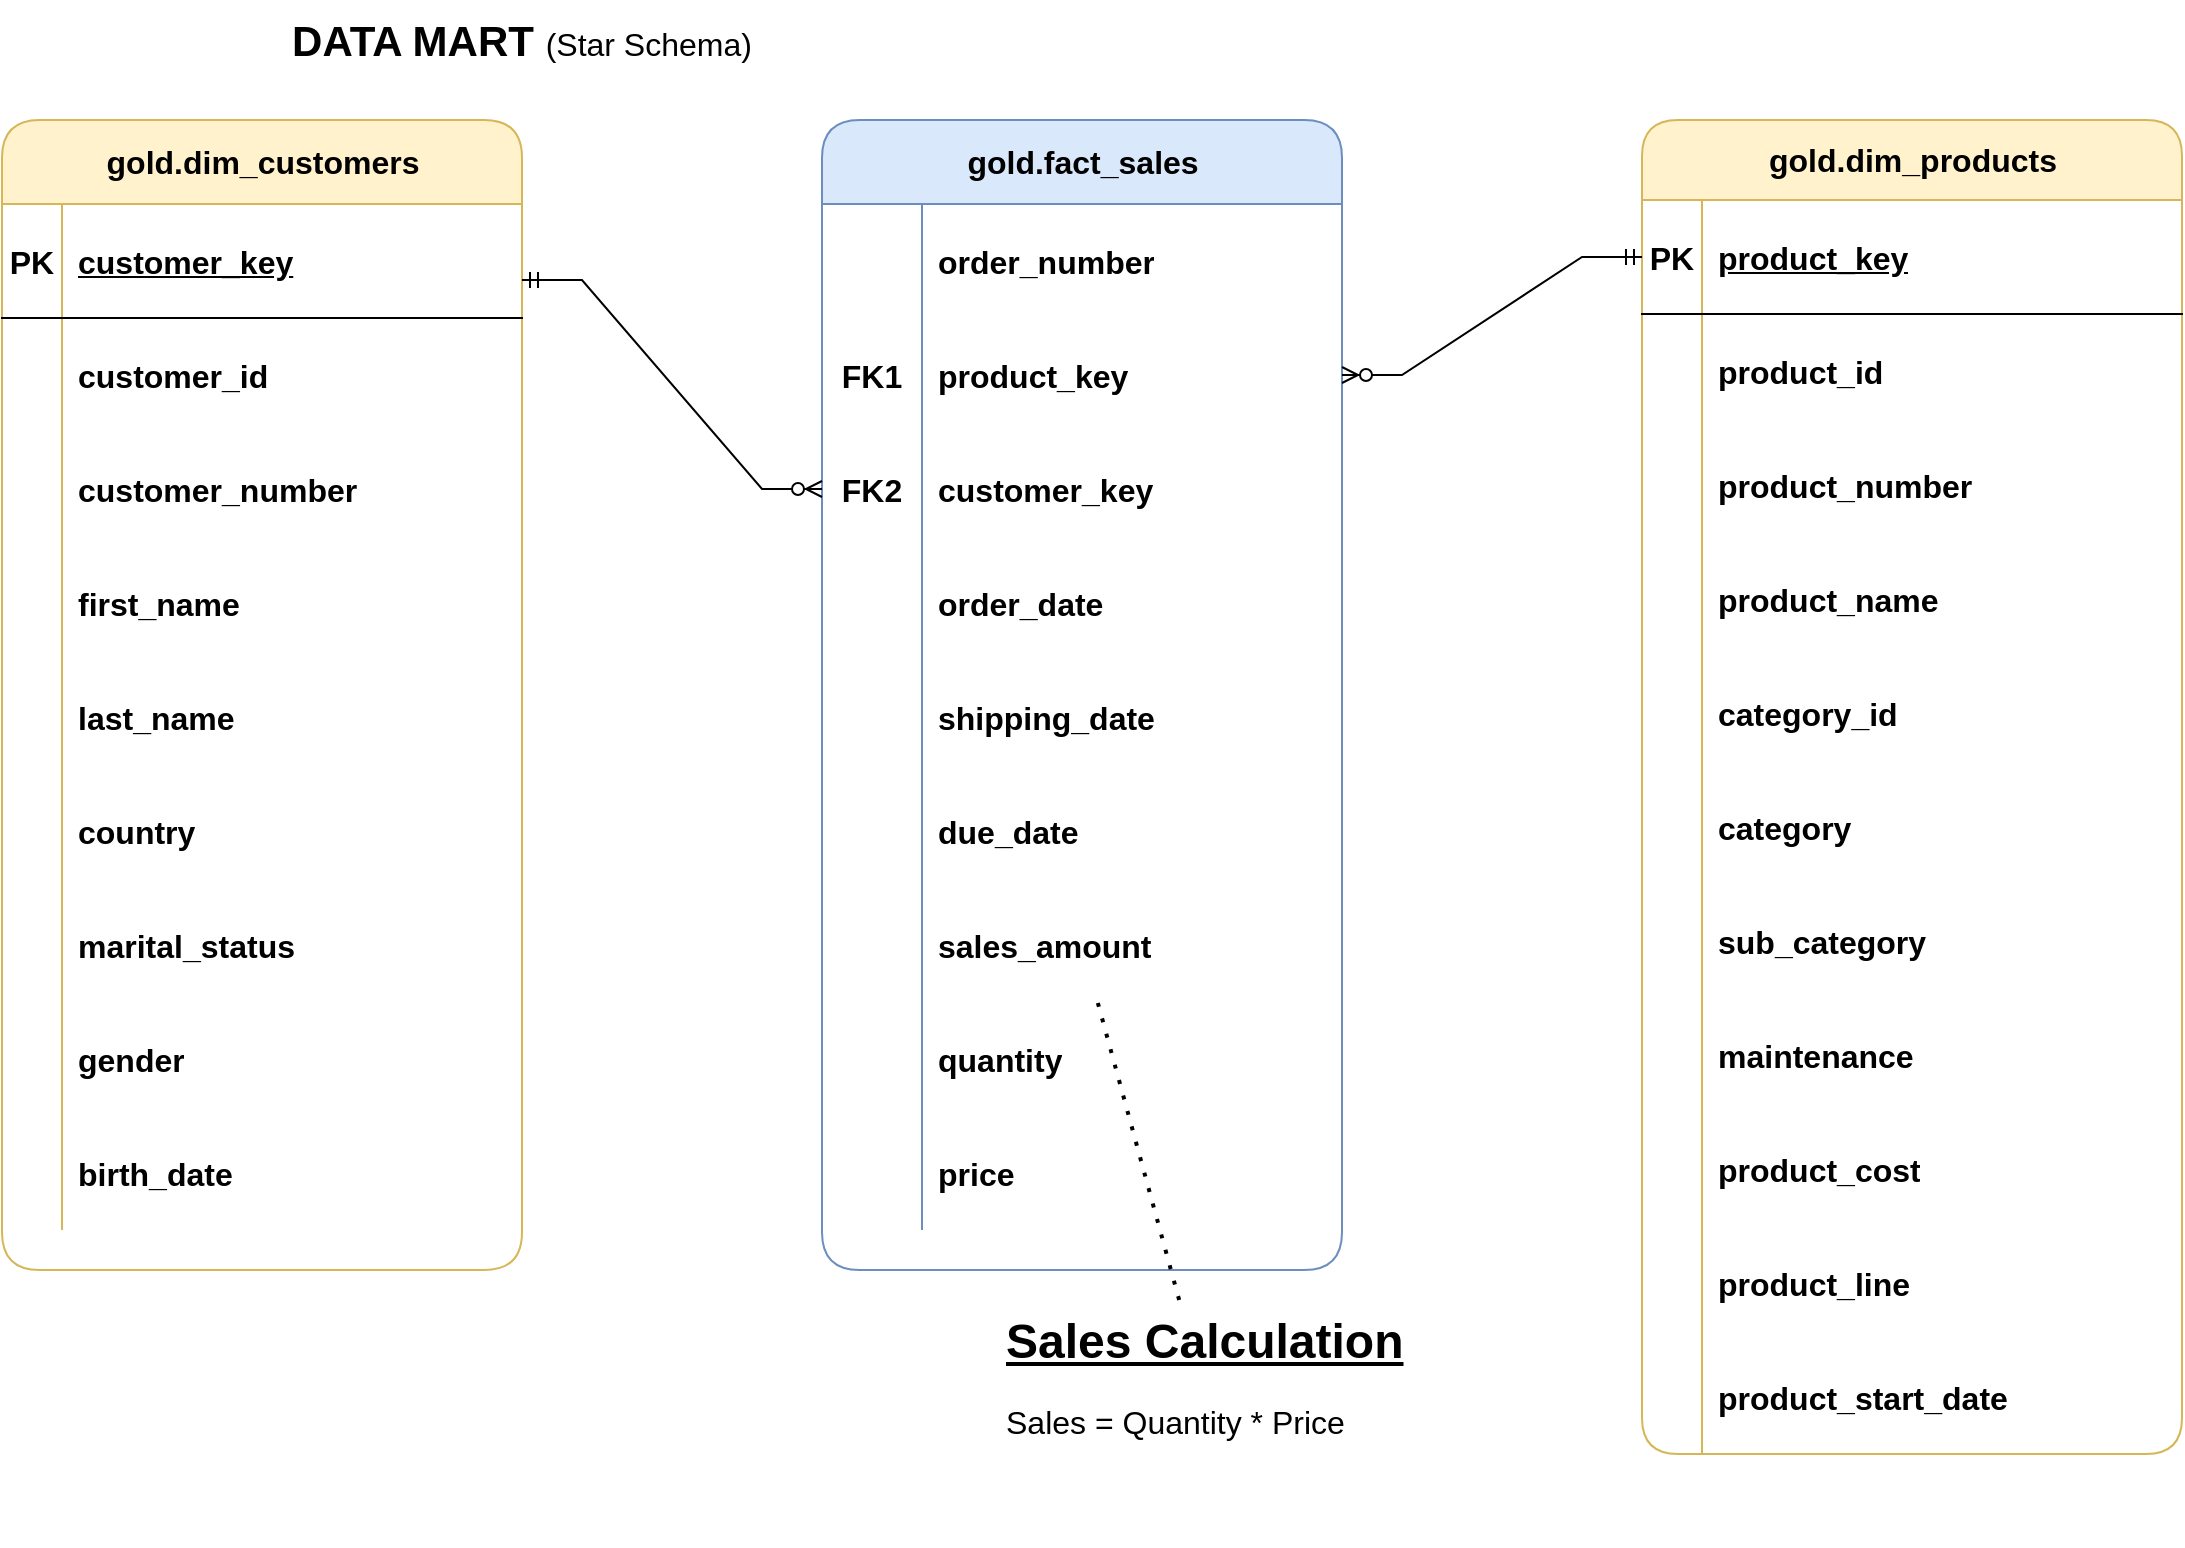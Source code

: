 <mxfile version="28.0.6">
  <diagram name="Page-1" id="XyInJ9CoVF9aHBhC0hyi">
    <mxGraphModel dx="1623" dy="747" grid="1" gridSize="10" guides="1" tooltips="1" connect="1" arrows="1" fold="1" page="0" pageScale="1" pageWidth="1100" pageHeight="850" math="0" shadow="0">
      <root>
        <mxCell id="0" />
        <mxCell id="1" parent="0" />
        <mxCell id="bCV-MDiL1OeAzzcptuqf-1" value="&lt;font style=&quot;font-size: 21px;&quot;&gt;&lt;b&gt;DATA MART&lt;/b&gt; &lt;/font&gt;&lt;font style=&quot;font-size: 16px;&quot;&gt;(Star Schema)&lt;/font&gt;" style="text;html=1;align=center;verticalAlign=middle;whiteSpace=wrap;rounded=0;" parent="1" vertex="1">
          <mxGeometry x="60" y="20" width="260" height="40" as="geometry" />
        </mxCell>
        <mxCell id="bCV-MDiL1OeAzzcptuqf-2" value="&lt;font&gt;gold.dim_customers&lt;/font&gt;" style="shape=table;startSize=42;container=1;collapsible=1;childLayout=tableLayout;fixedRows=1;rowLines=0;fontStyle=1;align=center;resizeLast=1;html=1;rounded=1;fillColor=#fff2cc;strokeColor=#d6b656;fontSize=16;" parent="1" vertex="1">
          <mxGeometry x="-70" y="80" width="260" height="575" as="geometry" />
        </mxCell>
        <mxCell id="bCV-MDiL1OeAzzcptuqf-3" value="" style="shape=tableRow;horizontal=0;startSize=0;swimlaneHead=0;swimlaneBody=0;fillColor=none;collapsible=0;dropTarget=0;points=[[0,0.5],[1,0.5]];portConstraint=eastwest;top=0;left=0;right=0;bottom=1;fontSize=16;" parent="bCV-MDiL1OeAzzcptuqf-2" vertex="1">
          <mxGeometry y="42" width="260" height="57" as="geometry" />
        </mxCell>
        <mxCell id="bCV-MDiL1OeAzzcptuqf-4" value="PK" style="shape=partialRectangle;connectable=0;fillColor=none;top=0;left=0;bottom=0;right=0;fontStyle=1;overflow=hidden;whiteSpace=wrap;html=1;fontSize=16;" parent="bCV-MDiL1OeAzzcptuqf-3" vertex="1">
          <mxGeometry width="30" height="57" as="geometry">
            <mxRectangle width="30" height="57" as="alternateBounds" />
          </mxGeometry>
        </mxCell>
        <mxCell id="bCV-MDiL1OeAzzcptuqf-5" value="customer_key" style="shape=partialRectangle;connectable=0;fillColor=none;top=0;left=0;bottom=0;right=0;align=left;spacingLeft=6;fontStyle=5;overflow=hidden;whiteSpace=wrap;html=1;fontSize=16;" parent="bCV-MDiL1OeAzzcptuqf-3" vertex="1">
          <mxGeometry x="30" width="230" height="57" as="geometry">
            <mxRectangle width="230" height="57" as="alternateBounds" />
          </mxGeometry>
        </mxCell>
        <mxCell id="bCV-MDiL1OeAzzcptuqf-6" value="" style="shape=tableRow;horizontal=0;startSize=0;swimlaneHead=0;swimlaneBody=0;fillColor=none;collapsible=0;dropTarget=0;points=[[0,0.5],[1,0.5]];portConstraint=eastwest;top=0;left=0;right=0;bottom=0;fontSize=16;" parent="bCV-MDiL1OeAzzcptuqf-2" vertex="1">
          <mxGeometry y="99" width="260" height="57" as="geometry" />
        </mxCell>
        <mxCell id="bCV-MDiL1OeAzzcptuqf-7" value="" style="shape=partialRectangle;connectable=0;fillColor=none;top=0;left=0;bottom=0;right=0;editable=1;overflow=hidden;whiteSpace=wrap;html=1;fontSize=16;" parent="bCV-MDiL1OeAzzcptuqf-6" vertex="1">
          <mxGeometry width="30" height="57" as="geometry">
            <mxRectangle width="30" height="57" as="alternateBounds" />
          </mxGeometry>
        </mxCell>
        <mxCell id="bCV-MDiL1OeAzzcptuqf-8" value="&lt;b&gt;customer_id&lt;/b&gt;" style="shape=partialRectangle;connectable=0;fillColor=none;top=0;left=0;bottom=0;right=0;align=left;spacingLeft=6;overflow=hidden;whiteSpace=wrap;html=1;fontSize=16;" parent="bCV-MDiL1OeAzzcptuqf-6" vertex="1">
          <mxGeometry x="30" width="230" height="57" as="geometry">
            <mxRectangle width="230" height="57" as="alternateBounds" />
          </mxGeometry>
        </mxCell>
        <mxCell id="bCV-MDiL1OeAzzcptuqf-9" value="" style="shape=tableRow;horizontal=0;startSize=0;swimlaneHead=0;swimlaneBody=0;fillColor=none;collapsible=0;dropTarget=0;points=[[0,0.5],[1,0.5]];portConstraint=eastwest;top=0;left=0;right=0;bottom=0;fontSize=16;" parent="bCV-MDiL1OeAzzcptuqf-2" vertex="1">
          <mxGeometry y="156" width="260" height="57" as="geometry" />
        </mxCell>
        <mxCell id="bCV-MDiL1OeAzzcptuqf-10" value="" style="shape=partialRectangle;connectable=0;fillColor=none;top=0;left=0;bottom=0;right=0;editable=1;overflow=hidden;whiteSpace=wrap;html=1;fontSize=16;" parent="bCV-MDiL1OeAzzcptuqf-9" vertex="1">
          <mxGeometry width="30" height="57" as="geometry">
            <mxRectangle width="30" height="57" as="alternateBounds" />
          </mxGeometry>
        </mxCell>
        <mxCell id="bCV-MDiL1OeAzzcptuqf-11" value="&lt;b&gt;customer_number&lt;/b&gt;" style="shape=partialRectangle;connectable=0;fillColor=none;top=0;left=0;bottom=0;right=0;align=left;spacingLeft=6;overflow=hidden;whiteSpace=wrap;html=1;fontSize=16;" parent="bCV-MDiL1OeAzzcptuqf-9" vertex="1">
          <mxGeometry x="30" width="230" height="57" as="geometry">
            <mxRectangle width="230" height="57" as="alternateBounds" />
          </mxGeometry>
        </mxCell>
        <mxCell id="bCV-MDiL1OeAzzcptuqf-12" value="" style="shape=tableRow;horizontal=0;startSize=0;swimlaneHead=0;swimlaneBody=0;fillColor=none;collapsible=0;dropTarget=0;points=[[0,0.5],[1,0.5]];portConstraint=eastwest;top=0;left=0;right=0;bottom=0;fontSize=16;" parent="bCV-MDiL1OeAzzcptuqf-2" vertex="1">
          <mxGeometry y="213" width="260" height="57" as="geometry" />
        </mxCell>
        <mxCell id="bCV-MDiL1OeAzzcptuqf-13" value="" style="shape=partialRectangle;connectable=0;fillColor=none;top=0;left=0;bottom=0;right=0;editable=1;overflow=hidden;whiteSpace=wrap;html=1;fontSize=16;" parent="bCV-MDiL1OeAzzcptuqf-12" vertex="1">
          <mxGeometry width="30" height="57" as="geometry">
            <mxRectangle width="30" height="57" as="alternateBounds" />
          </mxGeometry>
        </mxCell>
        <mxCell id="bCV-MDiL1OeAzzcptuqf-14" value="&lt;b&gt;first_name&lt;/b&gt;" style="shape=partialRectangle;connectable=0;fillColor=none;top=0;left=0;bottom=0;right=0;align=left;spacingLeft=6;overflow=hidden;whiteSpace=wrap;html=1;fontSize=16;" parent="bCV-MDiL1OeAzzcptuqf-12" vertex="1">
          <mxGeometry x="30" width="230" height="57" as="geometry">
            <mxRectangle width="230" height="57" as="alternateBounds" />
          </mxGeometry>
        </mxCell>
        <mxCell id="bCV-MDiL1OeAzzcptuqf-15" value="" style="shape=tableRow;horizontal=0;startSize=0;swimlaneHead=0;swimlaneBody=0;fillColor=none;collapsible=0;dropTarget=0;points=[[0,0.5],[1,0.5]];portConstraint=eastwest;top=0;left=0;right=0;bottom=0;fontSize=16;" parent="bCV-MDiL1OeAzzcptuqf-2" vertex="1">
          <mxGeometry y="270" width="260" height="57" as="geometry" />
        </mxCell>
        <mxCell id="bCV-MDiL1OeAzzcptuqf-16" value="" style="shape=partialRectangle;connectable=0;fillColor=none;top=0;left=0;bottom=0;right=0;editable=1;overflow=hidden;whiteSpace=wrap;html=1;fontSize=16;" parent="bCV-MDiL1OeAzzcptuqf-15" vertex="1">
          <mxGeometry width="30" height="57" as="geometry">
            <mxRectangle width="30" height="57" as="alternateBounds" />
          </mxGeometry>
        </mxCell>
        <mxCell id="bCV-MDiL1OeAzzcptuqf-17" value="&lt;b&gt;last_name&lt;/b&gt;" style="shape=partialRectangle;connectable=0;fillColor=none;top=0;left=0;bottom=0;right=0;align=left;spacingLeft=6;overflow=hidden;whiteSpace=wrap;html=1;fontSize=16;" parent="bCV-MDiL1OeAzzcptuqf-15" vertex="1">
          <mxGeometry x="30" width="230" height="57" as="geometry">
            <mxRectangle width="230" height="57" as="alternateBounds" />
          </mxGeometry>
        </mxCell>
        <mxCell id="bCV-MDiL1OeAzzcptuqf-18" value="" style="shape=tableRow;horizontal=0;startSize=0;swimlaneHead=0;swimlaneBody=0;fillColor=none;collapsible=0;dropTarget=0;points=[[0,0.5],[1,0.5]];portConstraint=eastwest;top=0;left=0;right=0;bottom=0;fontSize=16;" parent="bCV-MDiL1OeAzzcptuqf-2" vertex="1">
          <mxGeometry y="327" width="260" height="57" as="geometry" />
        </mxCell>
        <mxCell id="bCV-MDiL1OeAzzcptuqf-19" value="" style="shape=partialRectangle;connectable=0;fillColor=none;top=0;left=0;bottom=0;right=0;editable=1;overflow=hidden;whiteSpace=wrap;html=1;fontSize=16;" parent="bCV-MDiL1OeAzzcptuqf-18" vertex="1">
          <mxGeometry width="30" height="57" as="geometry">
            <mxRectangle width="30" height="57" as="alternateBounds" />
          </mxGeometry>
        </mxCell>
        <mxCell id="bCV-MDiL1OeAzzcptuqf-20" value="&lt;b&gt;country&lt;/b&gt;" style="shape=partialRectangle;connectable=0;fillColor=none;top=0;left=0;bottom=0;right=0;align=left;spacingLeft=6;overflow=hidden;whiteSpace=wrap;html=1;fontSize=16;" parent="bCV-MDiL1OeAzzcptuqf-18" vertex="1">
          <mxGeometry x="30" width="230" height="57" as="geometry">
            <mxRectangle width="230" height="57" as="alternateBounds" />
          </mxGeometry>
        </mxCell>
        <mxCell id="bCV-MDiL1OeAzzcptuqf-21" value="" style="shape=tableRow;horizontal=0;startSize=0;swimlaneHead=0;swimlaneBody=0;fillColor=none;collapsible=0;dropTarget=0;points=[[0,0.5],[1,0.5]];portConstraint=eastwest;top=0;left=0;right=0;bottom=0;fontSize=16;" parent="bCV-MDiL1OeAzzcptuqf-2" vertex="1">
          <mxGeometry y="384" width="260" height="57" as="geometry" />
        </mxCell>
        <mxCell id="bCV-MDiL1OeAzzcptuqf-22" value="" style="shape=partialRectangle;connectable=0;fillColor=none;top=0;left=0;bottom=0;right=0;editable=1;overflow=hidden;whiteSpace=wrap;html=1;fontSize=16;" parent="bCV-MDiL1OeAzzcptuqf-21" vertex="1">
          <mxGeometry width="30" height="57" as="geometry">
            <mxRectangle width="30" height="57" as="alternateBounds" />
          </mxGeometry>
        </mxCell>
        <mxCell id="bCV-MDiL1OeAzzcptuqf-23" value="&lt;b&gt;marital_status&lt;/b&gt;" style="shape=partialRectangle;connectable=0;fillColor=none;top=0;left=0;bottom=0;right=0;align=left;spacingLeft=6;overflow=hidden;whiteSpace=wrap;html=1;fontSize=16;" parent="bCV-MDiL1OeAzzcptuqf-21" vertex="1">
          <mxGeometry x="30" width="230" height="57" as="geometry">
            <mxRectangle width="230" height="57" as="alternateBounds" />
          </mxGeometry>
        </mxCell>
        <mxCell id="bCV-MDiL1OeAzzcptuqf-24" value="" style="shape=tableRow;horizontal=0;startSize=0;swimlaneHead=0;swimlaneBody=0;fillColor=none;collapsible=0;dropTarget=0;points=[[0,0.5],[1,0.5]];portConstraint=eastwest;top=0;left=0;right=0;bottom=0;fontSize=16;" parent="bCV-MDiL1OeAzzcptuqf-2" vertex="1">
          <mxGeometry y="441" width="260" height="57" as="geometry" />
        </mxCell>
        <mxCell id="bCV-MDiL1OeAzzcptuqf-25" value="" style="shape=partialRectangle;connectable=0;fillColor=none;top=0;left=0;bottom=0;right=0;editable=1;overflow=hidden;whiteSpace=wrap;html=1;fontSize=16;" parent="bCV-MDiL1OeAzzcptuqf-24" vertex="1">
          <mxGeometry width="30" height="57" as="geometry">
            <mxRectangle width="30" height="57" as="alternateBounds" />
          </mxGeometry>
        </mxCell>
        <mxCell id="bCV-MDiL1OeAzzcptuqf-26" value="&lt;b&gt;gender&lt;/b&gt;" style="shape=partialRectangle;connectable=0;fillColor=none;top=0;left=0;bottom=0;right=0;align=left;spacingLeft=6;overflow=hidden;whiteSpace=wrap;html=1;fontSize=16;" parent="bCV-MDiL1OeAzzcptuqf-24" vertex="1">
          <mxGeometry x="30" width="230" height="57" as="geometry">
            <mxRectangle width="230" height="57" as="alternateBounds" />
          </mxGeometry>
        </mxCell>
        <mxCell id="bCV-MDiL1OeAzzcptuqf-27" value="" style="shape=tableRow;horizontal=0;startSize=0;swimlaneHead=0;swimlaneBody=0;fillColor=none;collapsible=0;dropTarget=0;points=[[0,0.5],[1,0.5]];portConstraint=eastwest;top=0;left=0;right=0;bottom=0;fontSize=16;" parent="bCV-MDiL1OeAzzcptuqf-2" vertex="1">
          <mxGeometry y="498" width="260" height="57" as="geometry" />
        </mxCell>
        <mxCell id="bCV-MDiL1OeAzzcptuqf-28" value="" style="shape=partialRectangle;connectable=0;fillColor=none;top=0;left=0;bottom=0;right=0;editable=1;overflow=hidden;whiteSpace=wrap;html=1;fontSize=16;" parent="bCV-MDiL1OeAzzcptuqf-27" vertex="1">
          <mxGeometry width="30" height="57" as="geometry">
            <mxRectangle width="30" height="57" as="alternateBounds" />
          </mxGeometry>
        </mxCell>
        <mxCell id="bCV-MDiL1OeAzzcptuqf-29" value="&lt;b&gt;birth_date&lt;/b&gt;" style="shape=partialRectangle;connectable=0;fillColor=none;top=0;left=0;bottom=0;right=0;align=left;spacingLeft=6;overflow=hidden;whiteSpace=wrap;html=1;fontSize=16;" parent="bCV-MDiL1OeAzzcptuqf-27" vertex="1">
          <mxGeometry x="30" width="230" height="57" as="geometry">
            <mxRectangle width="230" height="57" as="alternateBounds" />
          </mxGeometry>
        </mxCell>
        <mxCell id="bCV-MDiL1OeAzzcptuqf-30" value="&lt;font&gt;gold.dim_products&lt;/font&gt;" style="shape=table;startSize=40;container=1;collapsible=1;childLayout=tableLayout;fixedRows=1;rowLines=0;fontStyle=1;align=center;resizeLast=1;html=1;rounded=1;fillColor=#fff2cc;strokeColor=#d6b656;fontSize=16;" parent="1" vertex="1">
          <mxGeometry x="750" y="80" width="270" height="667" as="geometry" />
        </mxCell>
        <mxCell id="bCV-MDiL1OeAzzcptuqf-31" value="" style="shape=tableRow;horizontal=0;startSize=0;swimlaneHead=0;swimlaneBody=0;fillColor=none;collapsible=0;dropTarget=0;points=[[0,0.5],[1,0.5]];portConstraint=eastwest;top=0;left=0;right=0;bottom=1;fontSize=16;" parent="bCV-MDiL1OeAzzcptuqf-30" vertex="1">
          <mxGeometry y="40" width="270" height="57" as="geometry" />
        </mxCell>
        <mxCell id="bCV-MDiL1OeAzzcptuqf-32" value="PK" style="shape=partialRectangle;connectable=0;fillColor=none;top=0;left=0;bottom=0;right=0;fontStyle=1;overflow=hidden;whiteSpace=wrap;html=1;fontSize=16;" parent="bCV-MDiL1OeAzzcptuqf-31" vertex="1">
          <mxGeometry width="30" height="57" as="geometry">
            <mxRectangle width="30" height="57" as="alternateBounds" />
          </mxGeometry>
        </mxCell>
        <mxCell id="bCV-MDiL1OeAzzcptuqf-33" value="&lt;span style=&quot;text-align: center; text-wrap-mode: nowrap;&quot;&gt;product&lt;/span&gt;_key" style="shape=partialRectangle;connectable=0;fillColor=none;top=0;left=0;bottom=0;right=0;align=left;spacingLeft=6;fontStyle=5;overflow=hidden;whiteSpace=wrap;html=1;fontSize=16;" parent="bCV-MDiL1OeAzzcptuqf-31" vertex="1">
          <mxGeometry x="30" width="240" height="57" as="geometry">
            <mxRectangle width="240" height="57" as="alternateBounds" />
          </mxGeometry>
        </mxCell>
        <mxCell id="bCV-MDiL1OeAzzcptuqf-34" value="" style="shape=tableRow;horizontal=0;startSize=0;swimlaneHead=0;swimlaneBody=0;fillColor=none;collapsible=0;dropTarget=0;points=[[0,0.5],[1,0.5]];portConstraint=eastwest;top=0;left=0;right=0;bottom=0;fontSize=16;" parent="bCV-MDiL1OeAzzcptuqf-30" vertex="1">
          <mxGeometry y="97" width="270" height="57" as="geometry" />
        </mxCell>
        <mxCell id="bCV-MDiL1OeAzzcptuqf-35" value="" style="shape=partialRectangle;connectable=0;fillColor=none;top=0;left=0;bottom=0;right=0;editable=1;overflow=hidden;whiteSpace=wrap;html=1;fontSize=16;" parent="bCV-MDiL1OeAzzcptuqf-34" vertex="1">
          <mxGeometry width="30" height="57" as="geometry">
            <mxRectangle width="30" height="57" as="alternateBounds" />
          </mxGeometry>
        </mxCell>
        <mxCell id="bCV-MDiL1OeAzzcptuqf-36" value="&lt;div style=&quot;text-align: center;&quot;&gt;&lt;b&gt;&lt;span style=&quot;text-wrap-mode: nowrap; background-color: transparent; color: light-dark(rgb(0, 0, 0), rgb(255, 255, 255));&quot;&gt;product&lt;/span&gt;&lt;span style=&quot;background-color: transparent; color: light-dark(rgb(0, 0, 0), rgb(255, 255, 255));&quot;&gt;_id&lt;/span&gt;&lt;/b&gt;&lt;/div&gt;" style="shape=partialRectangle;connectable=0;fillColor=none;top=0;left=0;bottom=0;right=0;align=left;spacingLeft=6;overflow=hidden;whiteSpace=wrap;html=1;fontSize=16;" parent="bCV-MDiL1OeAzzcptuqf-34" vertex="1">
          <mxGeometry x="30" width="240" height="57" as="geometry">
            <mxRectangle width="240" height="57" as="alternateBounds" />
          </mxGeometry>
        </mxCell>
        <mxCell id="bCV-MDiL1OeAzzcptuqf-37" value="" style="shape=tableRow;horizontal=0;startSize=0;swimlaneHead=0;swimlaneBody=0;fillColor=none;collapsible=0;dropTarget=0;points=[[0,0.5],[1,0.5]];portConstraint=eastwest;top=0;left=0;right=0;bottom=0;fontSize=16;" parent="bCV-MDiL1OeAzzcptuqf-30" vertex="1">
          <mxGeometry y="154" width="270" height="57" as="geometry" />
        </mxCell>
        <mxCell id="bCV-MDiL1OeAzzcptuqf-38" value="" style="shape=partialRectangle;connectable=0;fillColor=none;top=0;left=0;bottom=0;right=0;editable=1;overflow=hidden;whiteSpace=wrap;html=1;fontSize=16;" parent="bCV-MDiL1OeAzzcptuqf-37" vertex="1">
          <mxGeometry width="30" height="57" as="geometry">
            <mxRectangle width="30" height="57" as="alternateBounds" />
          </mxGeometry>
        </mxCell>
        <mxCell id="bCV-MDiL1OeAzzcptuqf-39" value="&lt;b&gt;&lt;span style=&quot;text-align: center; text-wrap-mode: nowrap;&quot;&gt;product&lt;/span&gt;_number&lt;/b&gt;" style="shape=partialRectangle;connectable=0;fillColor=none;top=0;left=0;bottom=0;right=0;align=left;spacingLeft=6;overflow=hidden;whiteSpace=wrap;html=1;fontSize=16;" parent="bCV-MDiL1OeAzzcptuqf-37" vertex="1">
          <mxGeometry x="30" width="240" height="57" as="geometry">
            <mxRectangle width="240" height="57" as="alternateBounds" />
          </mxGeometry>
        </mxCell>
        <mxCell id="bCV-MDiL1OeAzzcptuqf-40" value="" style="shape=tableRow;horizontal=0;startSize=0;swimlaneHead=0;swimlaneBody=0;fillColor=none;collapsible=0;dropTarget=0;points=[[0,0.5],[1,0.5]];portConstraint=eastwest;top=0;left=0;right=0;bottom=0;fontSize=16;" parent="bCV-MDiL1OeAzzcptuqf-30" vertex="1">
          <mxGeometry y="211" width="270" height="57" as="geometry" />
        </mxCell>
        <mxCell id="bCV-MDiL1OeAzzcptuqf-41" value="" style="shape=partialRectangle;connectable=0;fillColor=none;top=0;left=0;bottom=0;right=0;editable=1;overflow=hidden;whiteSpace=wrap;html=1;fontSize=16;" parent="bCV-MDiL1OeAzzcptuqf-40" vertex="1">
          <mxGeometry width="30" height="57" as="geometry">
            <mxRectangle width="30" height="57" as="alternateBounds" />
          </mxGeometry>
        </mxCell>
        <mxCell id="bCV-MDiL1OeAzzcptuqf-42" value="&lt;b&gt;&lt;span style=&quot;text-align: center; text-wrap-mode: nowrap;&quot;&gt;product&lt;/span&gt;_name&lt;/b&gt;" style="shape=partialRectangle;connectable=0;fillColor=none;top=0;left=0;bottom=0;right=0;align=left;spacingLeft=6;overflow=hidden;whiteSpace=wrap;html=1;fontSize=16;" parent="bCV-MDiL1OeAzzcptuqf-40" vertex="1">
          <mxGeometry x="30" width="240" height="57" as="geometry">
            <mxRectangle width="240" height="57" as="alternateBounds" />
          </mxGeometry>
        </mxCell>
        <mxCell id="bCV-MDiL1OeAzzcptuqf-43" value="" style="shape=tableRow;horizontal=0;startSize=0;swimlaneHead=0;swimlaneBody=0;fillColor=none;collapsible=0;dropTarget=0;points=[[0,0.5],[1,0.5]];portConstraint=eastwest;top=0;left=0;right=0;bottom=0;fontSize=16;" parent="bCV-MDiL1OeAzzcptuqf-30" vertex="1">
          <mxGeometry y="268" width="270" height="57" as="geometry" />
        </mxCell>
        <mxCell id="bCV-MDiL1OeAzzcptuqf-44" value="" style="shape=partialRectangle;connectable=0;fillColor=none;top=0;left=0;bottom=0;right=0;editable=1;overflow=hidden;whiteSpace=wrap;html=1;fontSize=16;" parent="bCV-MDiL1OeAzzcptuqf-43" vertex="1">
          <mxGeometry width="30" height="57" as="geometry">
            <mxRectangle width="30" height="57" as="alternateBounds" />
          </mxGeometry>
        </mxCell>
        <mxCell id="bCV-MDiL1OeAzzcptuqf-45" value="&lt;b&gt;category_id&lt;/b&gt;" style="shape=partialRectangle;connectable=0;fillColor=none;top=0;left=0;bottom=0;right=0;align=left;spacingLeft=6;overflow=hidden;whiteSpace=wrap;html=1;fontSize=16;" parent="bCV-MDiL1OeAzzcptuqf-43" vertex="1">
          <mxGeometry x="30" width="240" height="57" as="geometry">
            <mxRectangle width="240" height="57" as="alternateBounds" />
          </mxGeometry>
        </mxCell>
        <mxCell id="bCV-MDiL1OeAzzcptuqf-46" value="" style="shape=tableRow;horizontal=0;startSize=0;swimlaneHead=0;swimlaneBody=0;fillColor=none;collapsible=0;dropTarget=0;points=[[0,0.5],[1,0.5]];portConstraint=eastwest;top=0;left=0;right=0;bottom=0;fontSize=16;" parent="bCV-MDiL1OeAzzcptuqf-30" vertex="1">
          <mxGeometry y="325" width="270" height="57" as="geometry" />
        </mxCell>
        <mxCell id="bCV-MDiL1OeAzzcptuqf-47" value="" style="shape=partialRectangle;connectable=0;fillColor=none;top=0;left=0;bottom=0;right=0;editable=1;overflow=hidden;whiteSpace=wrap;html=1;fontSize=16;" parent="bCV-MDiL1OeAzzcptuqf-46" vertex="1">
          <mxGeometry width="30" height="57" as="geometry">
            <mxRectangle width="30" height="57" as="alternateBounds" />
          </mxGeometry>
        </mxCell>
        <mxCell id="bCV-MDiL1OeAzzcptuqf-48" value="&lt;b&gt;category&lt;/b&gt;" style="shape=partialRectangle;connectable=0;fillColor=none;top=0;left=0;bottom=0;right=0;align=left;spacingLeft=6;overflow=hidden;whiteSpace=wrap;html=1;fontSize=16;" parent="bCV-MDiL1OeAzzcptuqf-46" vertex="1">
          <mxGeometry x="30" width="240" height="57" as="geometry">
            <mxRectangle width="240" height="57" as="alternateBounds" />
          </mxGeometry>
        </mxCell>
        <mxCell id="bCV-MDiL1OeAzzcptuqf-49" value="" style="shape=tableRow;horizontal=0;startSize=0;swimlaneHead=0;swimlaneBody=0;fillColor=none;collapsible=0;dropTarget=0;points=[[0,0.5],[1,0.5]];portConstraint=eastwest;top=0;left=0;right=0;bottom=0;fontSize=16;" parent="bCV-MDiL1OeAzzcptuqf-30" vertex="1">
          <mxGeometry y="382" width="270" height="57" as="geometry" />
        </mxCell>
        <mxCell id="bCV-MDiL1OeAzzcptuqf-50" value="" style="shape=partialRectangle;connectable=0;fillColor=none;top=0;left=0;bottom=0;right=0;editable=1;overflow=hidden;whiteSpace=wrap;html=1;fontSize=16;" parent="bCV-MDiL1OeAzzcptuqf-49" vertex="1">
          <mxGeometry width="30" height="57" as="geometry">
            <mxRectangle width="30" height="57" as="alternateBounds" />
          </mxGeometry>
        </mxCell>
        <mxCell id="bCV-MDiL1OeAzzcptuqf-51" value="&lt;b&gt;sub_category&lt;/b&gt;" style="shape=partialRectangle;connectable=0;fillColor=none;top=0;left=0;bottom=0;right=0;align=left;spacingLeft=6;overflow=hidden;whiteSpace=wrap;html=1;fontSize=16;" parent="bCV-MDiL1OeAzzcptuqf-49" vertex="1">
          <mxGeometry x="30" width="240" height="57" as="geometry">
            <mxRectangle width="240" height="57" as="alternateBounds" />
          </mxGeometry>
        </mxCell>
        <mxCell id="bCV-MDiL1OeAzzcptuqf-52" value="" style="shape=tableRow;horizontal=0;startSize=0;swimlaneHead=0;swimlaneBody=0;fillColor=none;collapsible=0;dropTarget=0;points=[[0,0.5],[1,0.5]];portConstraint=eastwest;top=0;left=0;right=0;bottom=0;fontSize=16;" parent="bCV-MDiL1OeAzzcptuqf-30" vertex="1">
          <mxGeometry y="439" width="270" height="57" as="geometry" />
        </mxCell>
        <mxCell id="bCV-MDiL1OeAzzcptuqf-53" value="" style="shape=partialRectangle;connectable=0;fillColor=none;top=0;left=0;bottom=0;right=0;editable=1;overflow=hidden;whiteSpace=wrap;html=1;fontSize=16;" parent="bCV-MDiL1OeAzzcptuqf-52" vertex="1">
          <mxGeometry width="30" height="57" as="geometry">
            <mxRectangle width="30" height="57" as="alternateBounds" />
          </mxGeometry>
        </mxCell>
        <mxCell id="bCV-MDiL1OeAzzcptuqf-54" value="&lt;b&gt;maintenance&lt;/b&gt;" style="shape=partialRectangle;connectable=0;fillColor=none;top=0;left=0;bottom=0;right=0;align=left;spacingLeft=6;overflow=hidden;whiteSpace=wrap;html=1;fontSize=16;" parent="bCV-MDiL1OeAzzcptuqf-52" vertex="1">
          <mxGeometry x="30" width="240" height="57" as="geometry">
            <mxRectangle width="240" height="57" as="alternateBounds" />
          </mxGeometry>
        </mxCell>
        <mxCell id="bCV-MDiL1OeAzzcptuqf-55" value="" style="shape=tableRow;horizontal=0;startSize=0;swimlaneHead=0;swimlaneBody=0;fillColor=none;collapsible=0;dropTarget=0;points=[[0,0.5],[1,0.5]];portConstraint=eastwest;top=0;left=0;right=0;bottom=0;fontSize=16;" parent="bCV-MDiL1OeAzzcptuqf-30" vertex="1">
          <mxGeometry y="496" width="270" height="57" as="geometry" />
        </mxCell>
        <mxCell id="bCV-MDiL1OeAzzcptuqf-56" value="" style="shape=partialRectangle;connectable=0;fillColor=none;top=0;left=0;bottom=0;right=0;editable=1;overflow=hidden;whiteSpace=wrap;html=1;fontSize=16;" parent="bCV-MDiL1OeAzzcptuqf-55" vertex="1">
          <mxGeometry width="30" height="57" as="geometry">
            <mxRectangle width="30" height="57" as="alternateBounds" />
          </mxGeometry>
        </mxCell>
        <mxCell id="bCV-MDiL1OeAzzcptuqf-57" value="&lt;b&gt;product_cost&lt;/b&gt;" style="shape=partialRectangle;connectable=0;fillColor=none;top=0;left=0;bottom=0;right=0;align=left;spacingLeft=6;overflow=hidden;whiteSpace=wrap;html=1;fontSize=16;" parent="bCV-MDiL1OeAzzcptuqf-55" vertex="1">
          <mxGeometry x="30" width="240" height="57" as="geometry">
            <mxRectangle width="240" height="57" as="alternateBounds" />
          </mxGeometry>
        </mxCell>
        <mxCell id="bCV-MDiL1OeAzzcptuqf-58" value="" style="shape=tableRow;horizontal=0;startSize=0;swimlaneHead=0;swimlaneBody=0;fillColor=none;collapsible=0;dropTarget=0;points=[[0,0.5],[1,0.5]];portConstraint=eastwest;top=0;left=0;right=0;bottom=0;fontSize=16;" parent="bCV-MDiL1OeAzzcptuqf-30" vertex="1">
          <mxGeometry y="553" width="270" height="57" as="geometry" />
        </mxCell>
        <mxCell id="bCV-MDiL1OeAzzcptuqf-59" value="" style="shape=partialRectangle;connectable=0;fillColor=none;top=0;left=0;bottom=0;right=0;editable=1;overflow=hidden;whiteSpace=wrap;html=1;fontSize=16;" parent="bCV-MDiL1OeAzzcptuqf-58" vertex="1">
          <mxGeometry width="30" height="57" as="geometry">
            <mxRectangle width="30" height="57" as="alternateBounds" />
          </mxGeometry>
        </mxCell>
        <mxCell id="bCV-MDiL1OeAzzcptuqf-60" value="&lt;b&gt;product_line&lt;/b&gt;" style="shape=partialRectangle;connectable=0;fillColor=none;top=0;left=0;bottom=0;right=0;align=left;spacingLeft=6;overflow=hidden;whiteSpace=wrap;html=1;fontSize=16;" parent="bCV-MDiL1OeAzzcptuqf-58" vertex="1">
          <mxGeometry x="30" width="240" height="57" as="geometry">
            <mxRectangle width="240" height="57" as="alternateBounds" />
          </mxGeometry>
        </mxCell>
        <mxCell id="bCV-MDiL1OeAzzcptuqf-61" value="" style="shape=tableRow;horizontal=0;startSize=0;swimlaneHead=0;swimlaneBody=0;fillColor=none;collapsible=0;dropTarget=0;points=[[0,0.5],[1,0.5]];portConstraint=eastwest;top=0;left=0;right=0;bottom=0;fontSize=16;" parent="bCV-MDiL1OeAzzcptuqf-30" vertex="1">
          <mxGeometry y="610" width="270" height="57" as="geometry" />
        </mxCell>
        <mxCell id="bCV-MDiL1OeAzzcptuqf-62" value="" style="shape=partialRectangle;connectable=0;fillColor=none;top=0;left=0;bottom=0;right=0;editable=1;overflow=hidden;whiteSpace=wrap;html=1;fontSize=16;" parent="bCV-MDiL1OeAzzcptuqf-61" vertex="1">
          <mxGeometry width="30" height="57" as="geometry">
            <mxRectangle width="30" height="57" as="alternateBounds" />
          </mxGeometry>
        </mxCell>
        <mxCell id="bCV-MDiL1OeAzzcptuqf-63" value="&lt;b&gt;product_start_date&lt;/b&gt;" style="shape=partialRectangle;connectable=0;fillColor=none;top=0;left=0;bottom=0;right=0;align=left;spacingLeft=6;overflow=hidden;whiteSpace=wrap;html=1;fontSize=16;" parent="bCV-MDiL1OeAzzcptuqf-61" vertex="1">
          <mxGeometry x="30" width="240" height="57" as="geometry">
            <mxRectangle width="240" height="57" as="alternateBounds" />
          </mxGeometry>
        </mxCell>
        <mxCell id="bCV-MDiL1OeAzzcptuqf-64" value="&lt;font&gt;gold.fact_sales&lt;/font&gt;" style="shape=table;startSize=42;container=1;collapsible=1;childLayout=tableLayout;fixedRows=1;rowLines=0;fontStyle=1;align=center;resizeLast=1;html=1;rounded=1;fillColor=#dae8fc;strokeColor=#6c8ebf;fontSize=16;" parent="1" vertex="1">
          <mxGeometry x="340" y="80" width="260" height="575" as="geometry" />
        </mxCell>
        <mxCell id="bCV-MDiL1OeAzzcptuqf-68" value="" style="shape=tableRow;horizontal=0;startSize=0;swimlaneHead=0;swimlaneBody=0;fillColor=none;collapsible=0;dropTarget=0;points=[[0,0.5],[1,0.5]];portConstraint=eastwest;top=0;left=0;right=0;bottom=0;fontSize=16;strokeColor=#6c8ebf;" parent="bCV-MDiL1OeAzzcptuqf-64" vertex="1">
          <mxGeometry y="42" width="260" height="57" as="geometry" />
        </mxCell>
        <mxCell id="bCV-MDiL1OeAzzcptuqf-69" value="" style="shape=partialRectangle;connectable=0;fillColor=none;top=0;left=0;bottom=0;right=0;editable=1;overflow=hidden;whiteSpace=wrap;html=1;fontSize=16;strokeColor=#6c8ebf;" parent="bCV-MDiL1OeAzzcptuqf-68" vertex="1">
          <mxGeometry width="50.0" height="57" as="geometry">
            <mxRectangle width="50.0" height="57" as="alternateBounds" />
          </mxGeometry>
        </mxCell>
        <mxCell id="bCV-MDiL1OeAzzcptuqf-70" value="&lt;b&gt;order_number&lt;/b&gt;" style="shape=partialRectangle;connectable=0;fillColor=none;top=0;left=0;bottom=0;right=0;align=left;spacingLeft=6;overflow=hidden;whiteSpace=wrap;html=1;fontSize=16;strokeColor=#6c8ebf;" parent="bCV-MDiL1OeAzzcptuqf-68" vertex="1">
          <mxGeometry x="50.0" width="210.0" height="57" as="geometry">
            <mxRectangle width="210.0" height="57" as="alternateBounds" />
          </mxGeometry>
        </mxCell>
        <mxCell id="bCV-MDiL1OeAzzcptuqf-71" value="" style="shape=tableRow;horizontal=0;startSize=0;swimlaneHead=0;swimlaneBody=0;fillColor=none;collapsible=0;dropTarget=0;points=[[0,0.5],[1,0.5]];portConstraint=eastwest;top=0;left=0;right=0;bottom=0;fontSize=16;strokeColor=#6c8ebf;" parent="bCV-MDiL1OeAzzcptuqf-64" vertex="1">
          <mxGeometry y="99" width="260" height="57" as="geometry" />
        </mxCell>
        <mxCell id="bCV-MDiL1OeAzzcptuqf-72" value="&lt;b&gt;FK1&lt;/b&gt;" style="shape=partialRectangle;connectable=0;fillColor=none;top=0;left=0;bottom=0;right=0;editable=1;overflow=hidden;whiteSpace=wrap;html=1;fontSize=16;strokeColor=#6c8ebf;" parent="bCV-MDiL1OeAzzcptuqf-71" vertex="1">
          <mxGeometry width="50.0" height="57" as="geometry">
            <mxRectangle width="50.0" height="57" as="alternateBounds" />
          </mxGeometry>
        </mxCell>
        <mxCell id="bCV-MDiL1OeAzzcptuqf-73" value="&lt;b&gt;product_key&lt;/b&gt;" style="shape=partialRectangle;connectable=0;fillColor=none;top=0;left=0;bottom=0;right=0;align=left;spacingLeft=6;overflow=hidden;whiteSpace=wrap;html=1;fontSize=16;strokeColor=#6c8ebf;" parent="bCV-MDiL1OeAzzcptuqf-71" vertex="1">
          <mxGeometry x="50.0" width="210.0" height="57" as="geometry">
            <mxRectangle width="210.0" height="57" as="alternateBounds" />
          </mxGeometry>
        </mxCell>
        <mxCell id="bCV-MDiL1OeAzzcptuqf-74" value="" style="shape=tableRow;horizontal=0;startSize=0;swimlaneHead=0;swimlaneBody=0;fillColor=none;collapsible=0;dropTarget=0;points=[[0,0.5],[1,0.5]];portConstraint=eastwest;top=0;left=0;right=0;bottom=0;fontSize=16;strokeColor=#6c8ebf;" parent="bCV-MDiL1OeAzzcptuqf-64" vertex="1">
          <mxGeometry y="156" width="260" height="57" as="geometry" />
        </mxCell>
        <mxCell id="bCV-MDiL1OeAzzcptuqf-75" value="&lt;b&gt;FK2&lt;/b&gt;" style="shape=partialRectangle;connectable=0;fillColor=none;top=0;left=0;bottom=0;right=0;editable=1;overflow=hidden;whiteSpace=wrap;html=1;fontSize=16;strokeColor=#6c8ebf;" parent="bCV-MDiL1OeAzzcptuqf-74" vertex="1">
          <mxGeometry width="50.0" height="57" as="geometry">
            <mxRectangle width="50.0" height="57" as="alternateBounds" />
          </mxGeometry>
        </mxCell>
        <mxCell id="bCV-MDiL1OeAzzcptuqf-76" value="&lt;b&gt;customer_key&lt;/b&gt;" style="shape=partialRectangle;connectable=0;fillColor=none;top=0;left=0;bottom=0;right=0;align=left;spacingLeft=6;overflow=hidden;whiteSpace=wrap;html=1;fontSize=16;strokeColor=#6c8ebf;" parent="bCV-MDiL1OeAzzcptuqf-74" vertex="1">
          <mxGeometry x="50.0" width="210.0" height="57" as="geometry">
            <mxRectangle width="210.0" height="57" as="alternateBounds" />
          </mxGeometry>
        </mxCell>
        <mxCell id="bCV-MDiL1OeAzzcptuqf-77" value="" style="shape=tableRow;horizontal=0;startSize=0;swimlaneHead=0;swimlaneBody=0;fillColor=none;collapsible=0;dropTarget=0;points=[[0,0.5],[1,0.5]];portConstraint=eastwest;top=0;left=0;right=0;bottom=0;fontSize=16;strokeColor=#6c8ebf;" parent="bCV-MDiL1OeAzzcptuqf-64" vertex="1">
          <mxGeometry y="213" width="260" height="57" as="geometry" />
        </mxCell>
        <mxCell id="bCV-MDiL1OeAzzcptuqf-78" value="" style="shape=partialRectangle;connectable=0;fillColor=none;top=0;left=0;bottom=0;right=0;editable=1;overflow=hidden;whiteSpace=wrap;html=1;fontSize=16;strokeColor=#6c8ebf;" parent="bCV-MDiL1OeAzzcptuqf-77" vertex="1">
          <mxGeometry width="50.0" height="57" as="geometry">
            <mxRectangle width="50.0" height="57" as="alternateBounds" />
          </mxGeometry>
        </mxCell>
        <mxCell id="bCV-MDiL1OeAzzcptuqf-79" value="&lt;b&gt;order_date&lt;/b&gt;" style="shape=partialRectangle;connectable=0;fillColor=none;top=0;left=0;bottom=0;right=0;align=left;spacingLeft=6;overflow=hidden;whiteSpace=wrap;html=1;fontSize=16;strokeColor=#6c8ebf;" parent="bCV-MDiL1OeAzzcptuqf-77" vertex="1">
          <mxGeometry x="50.0" width="210.0" height="57" as="geometry">
            <mxRectangle width="210.0" height="57" as="alternateBounds" />
          </mxGeometry>
        </mxCell>
        <mxCell id="bCV-MDiL1OeAzzcptuqf-80" value="" style="shape=tableRow;horizontal=0;startSize=0;swimlaneHead=0;swimlaneBody=0;fillColor=none;collapsible=0;dropTarget=0;points=[[0,0.5],[1,0.5]];portConstraint=eastwest;top=0;left=0;right=0;bottom=0;fontSize=16;strokeColor=#6c8ebf;" parent="bCV-MDiL1OeAzzcptuqf-64" vertex="1">
          <mxGeometry y="270" width="260" height="57" as="geometry" />
        </mxCell>
        <mxCell id="bCV-MDiL1OeAzzcptuqf-81" value="" style="shape=partialRectangle;connectable=0;fillColor=none;top=0;left=0;bottom=0;right=0;editable=1;overflow=hidden;whiteSpace=wrap;html=1;fontSize=16;strokeColor=#6c8ebf;" parent="bCV-MDiL1OeAzzcptuqf-80" vertex="1">
          <mxGeometry width="50.0" height="57" as="geometry">
            <mxRectangle width="50.0" height="57" as="alternateBounds" />
          </mxGeometry>
        </mxCell>
        <mxCell id="bCV-MDiL1OeAzzcptuqf-82" value="&lt;b&gt;shipping_date&lt;/b&gt;" style="shape=partialRectangle;connectable=0;fillColor=none;top=0;left=0;bottom=0;right=0;align=left;spacingLeft=6;overflow=hidden;whiteSpace=wrap;html=1;fontSize=16;strokeColor=#6c8ebf;" parent="bCV-MDiL1OeAzzcptuqf-80" vertex="1">
          <mxGeometry x="50.0" width="210.0" height="57" as="geometry">
            <mxRectangle width="210.0" height="57" as="alternateBounds" />
          </mxGeometry>
        </mxCell>
        <mxCell id="bCV-MDiL1OeAzzcptuqf-83" value="" style="shape=tableRow;horizontal=0;startSize=0;swimlaneHead=0;swimlaneBody=0;fillColor=none;collapsible=0;dropTarget=0;points=[[0,0.5],[1,0.5]];portConstraint=eastwest;top=0;left=0;right=0;bottom=0;fontSize=16;strokeColor=#6c8ebf;" parent="bCV-MDiL1OeAzzcptuqf-64" vertex="1">
          <mxGeometry y="327" width="260" height="57" as="geometry" />
        </mxCell>
        <mxCell id="bCV-MDiL1OeAzzcptuqf-84" value="" style="shape=partialRectangle;connectable=0;fillColor=none;top=0;left=0;bottom=0;right=0;editable=1;overflow=hidden;whiteSpace=wrap;html=1;fontSize=16;strokeColor=#6c8ebf;" parent="bCV-MDiL1OeAzzcptuqf-83" vertex="1">
          <mxGeometry width="50.0" height="57" as="geometry">
            <mxRectangle width="50.0" height="57" as="alternateBounds" />
          </mxGeometry>
        </mxCell>
        <mxCell id="bCV-MDiL1OeAzzcptuqf-85" value="&lt;b&gt;due_date&lt;/b&gt;" style="shape=partialRectangle;connectable=0;fillColor=none;top=0;left=0;bottom=0;right=0;align=left;spacingLeft=6;overflow=hidden;whiteSpace=wrap;html=1;fontSize=16;strokeColor=#6c8ebf;" parent="bCV-MDiL1OeAzzcptuqf-83" vertex="1">
          <mxGeometry x="50.0" width="210.0" height="57" as="geometry">
            <mxRectangle width="210.0" height="57" as="alternateBounds" />
          </mxGeometry>
        </mxCell>
        <mxCell id="bCV-MDiL1OeAzzcptuqf-86" value="" style="shape=tableRow;horizontal=0;startSize=0;swimlaneHead=0;swimlaneBody=0;fillColor=none;collapsible=0;dropTarget=0;points=[[0,0.5],[1,0.5]];portConstraint=eastwest;top=0;left=0;right=0;bottom=0;fontSize=16;strokeColor=#6c8ebf;" parent="bCV-MDiL1OeAzzcptuqf-64" vertex="1">
          <mxGeometry y="384" width="260" height="57" as="geometry" />
        </mxCell>
        <mxCell id="bCV-MDiL1OeAzzcptuqf-87" value="" style="shape=partialRectangle;connectable=0;fillColor=none;top=0;left=0;bottom=0;right=0;editable=1;overflow=hidden;whiteSpace=wrap;html=1;fontSize=16;strokeColor=#6c8ebf;" parent="bCV-MDiL1OeAzzcptuqf-86" vertex="1">
          <mxGeometry width="50.0" height="57" as="geometry">
            <mxRectangle width="50.0" height="57" as="alternateBounds" />
          </mxGeometry>
        </mxCell>
        <mxCell id="bCV-MDiL1OeAzzcptuqf-88" value="&lt;b&gt;sales_amount&lt;/b&gt;" style="shape=partialRectangle;connectable=0;fillColor=none;top=0;left=0;bottom=0;right=0;align=left;spacingLeft=6;overflow=hidden;whiteSpace=wrap;html=1;fontSize=16;strokeColor=#6c8ebf;" parent="bCV-MDiL1OeAzzcptuqf-86" vertex="1">
          <mxGeometry x="50.0" width="210.0" height="57" as="geometry">
            <mxRectangle width="210.0" height="57" as="alternateBounds" />
          </mxGeometry>
        </mxCell>
        <mxCell id="bCV-MDiL1OeAzzcptuqf-89" value="" style="shape=tableRow;horizontal=0;startSize=0;swimlaneHead=0;swimlaneBody=0;fillColor=none;collapsible=0;dropTarget=0;points=[[0,0.5],[1,0.5]];portConstraint=eastwest;top=0;left=0;right=0;bottom=0;fontSize=16;strokeColor=#6c8ebf;" parent="bCV-MDiL1OeAzzcptuqf-64" vertex="1">
          <mxGeometry y="441" width="260" height="57" as="geometry" />
        </mxCell>
        <mxCell id="bCV-MDiL1OeAzzcptuqf-90" value="" style="shape=partialRectangle;connectable=0;fillColor=none;top=0;left=0;bottom=0;right=0;editable=1;overflow=hidden;whiteSpace=wrap;html=1;fontSize=16;strokeColor=#6c8ebf;" parent="bCV-MDiL1OeAzzcptuqf-89" vertex="1">
          <mxGeometry width="50.0" height="57" as="geometry">
            <mxRectangle width="50.0" height="57" as="alternateBounds" />
          </mxGeometry>
        </mxCell>
        <mxCell id="bCV-MDiL1OeAzzcptuqf-91" value="&lt;b&gt;quantity&lt;/b&gt;" style="shape=partialRectangle;connectable=0;fillColor=none;top=0;left=0;bottom=0;right=0;align=left;spacingLeft=6;overflow=hidden;whiteSpace=wrap;html=1;fontSize=16;strokeColor=#6c8ebf;" parent="bCV-MDiL1OeAzzcptuqf-89" vertex="1">
          <mxGeometry x="50.0" width="210.0" height="57" as="geometry">
            <mxRectangle width="210.0" height="57" as="alternateBounds" />
          </mxGeometry>
        </mxCell>
        <mxCell id="bCV-MDiL1OeAzzcptuqf-92" value="" style="shape=tableRow;horizontal=0;startSize=0;swimlaneHead=0;swimlaneBody=0;fillColor=none;collapsible=0;dropTarget=0;points=[[0,0.5],[1,0.5]];portConstraint=eastwest;top=0;left=0;right=0;bottom=0;fontSize=16;strokeColor=#6c8ebf;" parent="bCV-MDiL1OeAzzcptuqf-64" vertex="1">
          <mxGeometry y="498" width="260" height="57" as="geometry" />
        </mxCell>
        <mxCell id="bCV-MDiL1OeAzzcptuqf-93" value="" style="shape=partialRectangle;connectable=0;fillColor=none;top=0;left=0;bottom=0;right=0;editable=1;overflow=hidden;whiteSpace=wrap;html=1;fontSize=16;strokeColor=#6c8ebf;" parent="bCV-MDiL1OeAzzcptuqf-92" vertex="1">
          <mxGeometry width="50.0" height="57" as="geometry">
            <mxRectangle width="50.0" height="57" as="alternateBounds" />
          </mxGeometry>
        </mxCell>
        <mxCell id="bCV-MDiL1OeAzzcptuqf-94" value="&lt;b&gt;price&lt;/b&gt;" style="shape=partialRectangle;connectable=0;fillColor=none;top=0;left=0;bottom=0;right=0;align=left;spacingLeft=6;overflow=hidden;whiteSpace=wrap;html=1;fontSize=16;strokeColor=#6c8ebf;" parent="bCV-MDiL1OeAzzcptuqf-92" vertex="1">
          <mxGeometry x="50.0" width="210.0" height="57" as="geometry">
            <mxRectangle width="210.0" height="57" as="alternateBounds" />
          </mxGeometry>
        </mxCell>
        <mxCell id="bCV-MDiL1OeAzzcptuqf-98" value="" style="edgeStyle=entityRelationEdgeStyle;fontSize=12;html=1;endArrow=ERzeroToMany;startArrow=ERmandOne;rounded=0;entryX=0;entryY=0.5;entryDx=0;entryDy=0;" parent="1" target="bCV-MDiL1OeAzzcptuqf-74" edge="1">
          <mxGeometry width="100" height="100" relative="1" as="geometry">
            <mxPoint x="190" y="160" as="sourcePoint" />
            <mxPoint x="290" y="60" as="targetPoint" />
          </mxGeometry>
        </mxCell>
        <mxCell id="bCV-MDiL1OeAzzcptuqf-99" value="" style="edgeStyle=entityRelationEdgeStyle;fontSize=12;html=1;endArrow=ERzeroToMany;startArrow=ERmandOne;rounded=0;entryX=1;entryY=0.5;entryDx=0;entryDy=0;exitX=0;exitY=0.5;exitDx=0;exitDy=0;" parent="1" source="bCV-MDiL1OeAzzcptuqf-31" target="bCV-MDiL1OeAzzcptuqf-71" edge="1">
          <mxGeometry width="100" height="100" relative="1" as="geometry">
            <mxPoint x="610" y="320" as="sourcePoint" />
            <mxPoint x="610" y="380" as="targetPoint" />
          </mxGeometry>
        </mxCell>
        <mxCell id="bCV-MDiL1OeAzzcptuqf-100" value="&lt;h1 style=&quot;margin-top: 0px;&quot;&gt;&lt;u&gt;Sales Calculation&lt;/u&gt;&lt;/h1&gt;&lt;p&gt;&lt;font style=&quot;font-size: 16px;&quot;&gt;Sales = Quantity * Price&lt;/font&gt;&lt;/p&gt;" style="text;html=1;whiteSpace=wrap;overflow=hidden;rounded=0;" parent="1" vertex="1">
          <mxGeometry x="430" y="670" width="210" height="120" as="geometry" />
        </mxCell>
        <mxCell id="bCV-MDiL1OeAzzcptuqf-101" value="" style="endArrow=none;dashed=1;html=1;dashPattern=1 3;strokeWidth=2;rounded=0;" parent="1" source="bCV-MDiL1OeAzzcptuqf-100" target="bCV-MDiL1OeAzzcptuqf-86" edge="1">
          <mxGeometry width="50" height="50" relative="1" as="geometry">
            <mxPoint x="445" y="670" as="sourcePoint" />
            <mxPoint x="495" y="620" as="targetPoint" />
          </mxGeometry>
        </mxCell>
      </root>
    </mxGraphModel>
  </diagram>
</mxfile>
